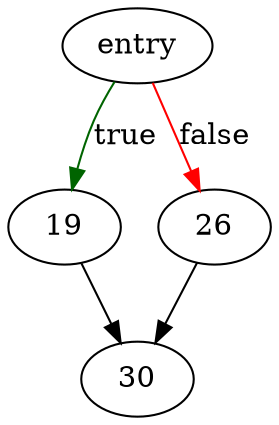 digraph "sqlite3MemRealloc" {
	// Node definitions.
	2 [label=entry];
	19;
	26;
	30;

	// Edge definitions.
	2 -> 19 [
		color=darkgreen
		label=true
	];
	2 -> 26 [
		color=red
		label=false
	];
	19 -> 30;
	26 -> 30;
}